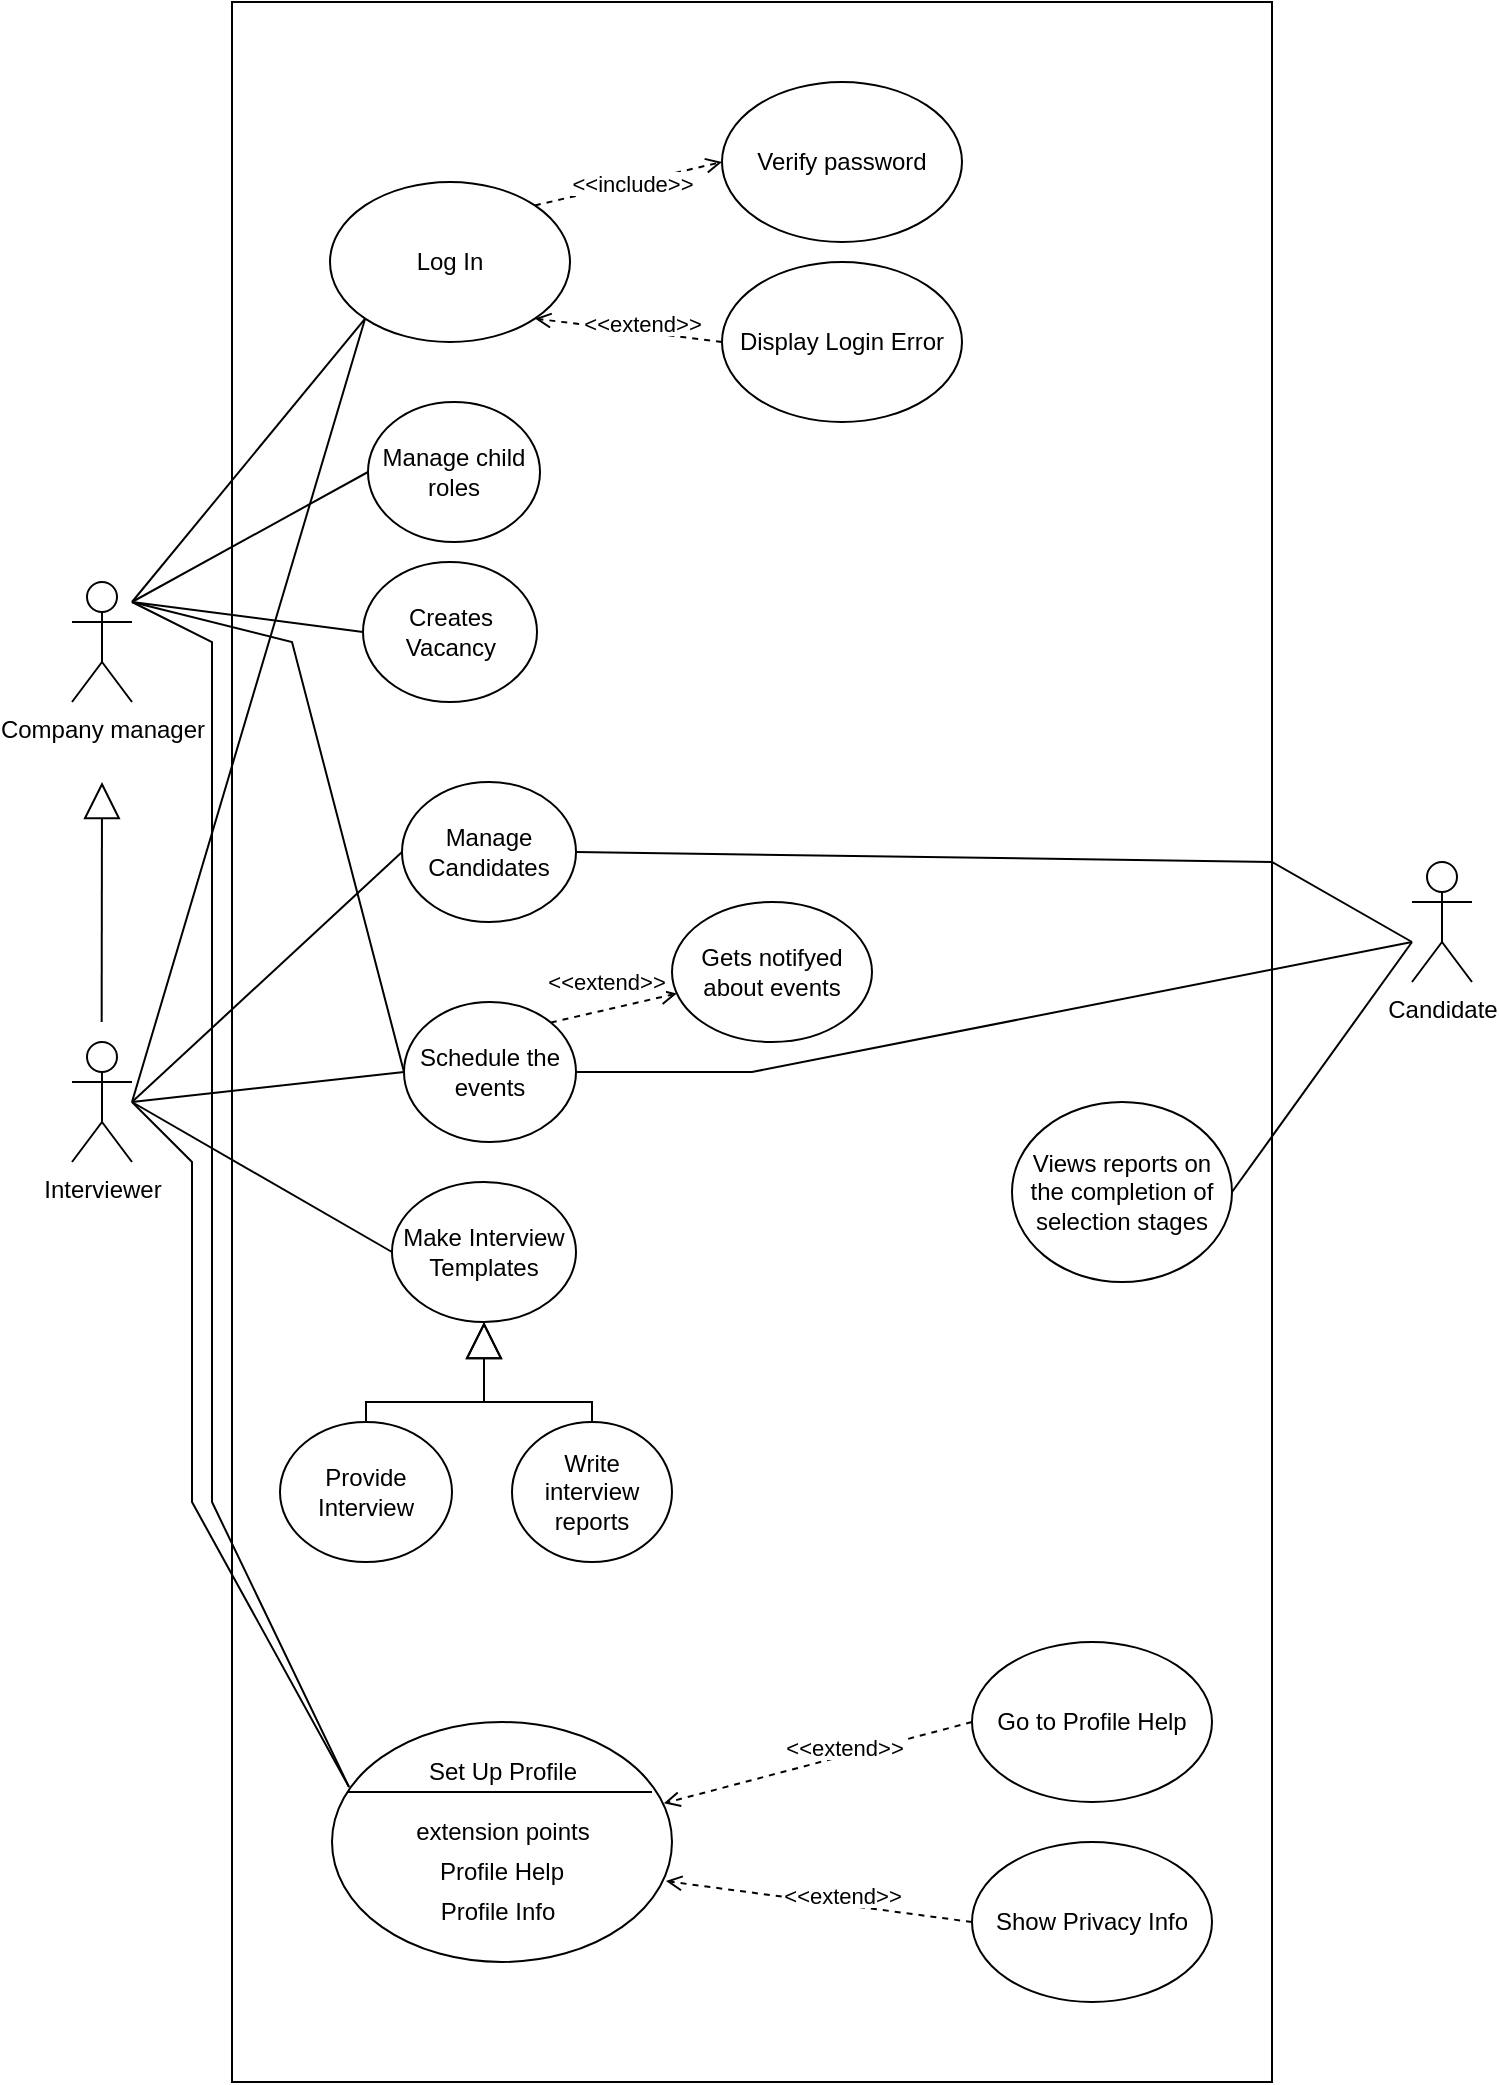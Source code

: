 <mxfile version="21.2.1" type="github">
  <diagram name="Сторінка-1" id="vEr370wJFSW2k6tx0dRK">
    <mxGraphModel dx="1195" dy="657" grid="1" gridSize="10" guides="1" tooltips="1" connect="1" arrows="1" fold="1" page="1" pageScale="1" pageWidth="827" pageHeight="1169" math="0" shadow="0">
      <root>
        <mxCell id="0" />
        <mxCell id="1" parent="0" />
        <mxCell id="T8q_feN1WCGOSKPOGe0s-36" value="" style="html=1;whiteSpace=wrap;movable=0;resizable=0;rotatable=0;deletable=0;editable=0;locked=1;connectable=0;" parent="1" vertex="1">
          <mxGeometry x="250" width="520" height="1040" as="geometry" />
        </mxCell>
        <mxCell id="T8q_feN1WCGOSKPOGe0s-1" value="Company manager" style="shape=umlActor;verticalLabelPosition=bottom;verticalAlign=top;html=1;outlineConnect=0;" parent="1" vertex="1">
          <mxGeometry x="170" y="290" width="30" height="60" as="geometry" />
        </mxCell>
        <mxCell id="T8q_feN1WCGOSKPOGe0s-3" value="Candidate" style="shape=umlActor;verticalLabelPosition=bottom;verticalAlign=top;html=1;outlineConnect=0;" parent="1" vertex="1">
          <mxGeometry x="840" y="430" width="30" height="60" as="geometry" />
        </mxCell>
        <mxCell id="T8q_feN1WCGOSKPOGe0s-5" value="Make Interview Templates" style="ellipse;whiteSpace=wrap;html=1;" parent="1" vertex="1">
          <mxGeometry x="330" y="590" width="92" height="70" as="geometry" />
        </mxCell>
        <mxCell id="T8q_feN1WCGOSKPOGe0s-6" value="Interviewer" style="shape=umlActor;verticalLabelPosition=bottom;verticalAlign=top;html=1;" parent="1" vertex="1">
          <mxGeometry x="170" y="520" width="30" height="60" as="geometry" />
        </mxCell>
        <mxCell id="T8q_feN1WCGOSKPOGe0s-7" value="Creates Vacancy" style="ellipse;whiteSpace=wrap;html=1;" parent="1" vertex="1">
          <mxGeometry x="315.5" y="280" width="87" height="70" as="geometry" />
        </mxCell>
        <mxCell id="T8q_feN1WCGOSKPOGe0s-9" value="Manage Candidates" style="ellipse;whiteSpace=wrap;html=1;" parent="1" vertex="1">
          <mxGeometry x="335" y="390" width="87" height="70" as="geometry" />
        </mxCell>
        <mxCell id="T8q_feN1WCGOSKPOGe0s-10" value="Provide Interview" style="ellipse;whiteSpace=wrap;html=1;" parent="1" vertex="1">
          <mxGeometry x="274" y="710" width="86" height="70" as="geometry" />
        </mxCell>
        <mxCell id="T8q_feN1WCGOSKPOGe0s-12" value="Write interview reports" style="ellipse;whiteSpace=wrap;html=1;" parent="1" vertex="1">
          <mxGeometry x="390" y="710" width="80" height="70" as="geometry" />
        </mxCell>
        <mxCell id="T8q_feN1WCGOSKPOGe0s-17" value="Views reports on the completion of selection stages" style="ellipse;whiteSpace=wrap;html=1;" parent="1" vertex="1">
          <mxGeometry x="640" y="550" width="110" height="90" as="geometry" />
        </mxCell>
        <mxCell id="T8q_feN1WCGOSKPOGe0s-18" value="Manage&amp;nbsp;child roles" style="ellipse;whiteSpace=wrap;html=1;" parent="1" vertex="1">
          <mxGeometry x="318" y="200" width="86" height="70" as="geometry" />
        </mxCell>
        <mxCell id="T8q_feN1WCGOSKPOGe0s-34" value="Schedule the events" style="ellipse;whiteSpace=wrap;html=1;" parent="1" vertex="1">
          <mxGeometry x="336" y="500" width="86" height="70" as="geometry" />
        </mxCell>
        <mxCell id="u7Z41RERfEImIKBJGVH3-4" value="Log In" style="ellipse;whiteSpace=wrap;html=1;" parent="1" vertex="1">
          <mxGeometry x="299" y="90" width="120" height="80" as="geometry" />
        </mxCell>
        <mxCell id="u7Z41RERfEImIKBJGVH3-17" value="Gets notifyed about events" style="ellipse;whiteSpace=wrap;html=1;" parent="1" vertex="1">
          <mxGeometry x="470" y="450" width="100" height="70" as="geometry" />
        </mxCell>
        <mxCell id="u7Z41RERfEImIKBJGVH3-31" value="Verify password" style="ellipse;whiteSpace=wrap;html=1;" parent="1" vertex="1">
          <mxGeometry x="495" y="40" width="120" height="80" as="geometry" />
        </mxCell>
        <mxCell id="u7Z41RERfEImIKBJGVH3-32" value="Display Login Error" style="ellipse;whiteSpace=wrap;html=1;" parent="1" vertex="1">
          <mxGeometry x="495" y="130" width="120" height="80" as="geometry" />
        </mxCell>
        <mxCell id="u7Z41RERfEImIKBJGVH3-37" value="&lt;span style=&quot;background-color: rgb(255, 255, 255);&quot;&gt;&amp;lt;&amp;lt;include&amp;gt;&amp;gt;&lt;/span&gt;" style="html=1;verticalAlign=bottom;labelBackgroundColor=none;endArrow=open;endFill=0;dashed=1;rounded=0;entryX=0;entryY=0.5;entryDx=0;entryDy=0;exitX=1;exitY=0;exitDx=0;exitDy=0;" parent="1" source="u7Z41RERfEImIKBJGVH3-4" target="u7Z41RERfEImIKBJGVH3-31" edge="1">
          <mxGeometry x="-0.002" y="-9" width="160" relative="1" as="geometry">
            <mxPoint x="205" y="160" as="sourcePoint" />
            <mxPoint x="365" y="160" as="targetPoint" />
            <mxPoint as="offset" />
          </mxGeometry>
        </mxCell>
        <mxCell id="u7Z41RERfEImIKBJGVH3-38" value="&lt;span style=&quot;background-color: rgb(255, 255, 255);&quot;&gt;&amp;lt;&amp;lt;extend&amp;gt;&amp;gt;&lt;/span&gt;" style="html=1;verticalAlign=bottom;labelBackgroundColor=none;endArrow=open;endFill=0;dashed=1;rounded=0;entryX=1;entryY=1;entryDx=0;entryDy=0;exitX=0;exitY=0.5;exitDx=0;exitDy=0;" parent="1" source="u7Z41RERfEImIKBJGVH3-32" target="u7Z41RERfEImIKBJGVH3-4" edge="1">
          <mxGeometry x="-0.158" y="5" width="160" relative="1" as="geometry">
            <mxPoint x="205" y="160" as="sourcePoint" />
            <mxPoint x="365" y="160" as="targetPoint" />
            <mxPoint as="offset" />
          </mxGeometry>
        </mxCell>
        <mxCell id="u7Z41RERfEImIKBJGVH3-39" value="" style="shape=ellipse;container=1;horizontal=1;horizontalStack=0;resizeParent=1;resizeParentMax=0;resizeLast=0;html=1;dashed=0;collapsible=0;movable=1;resizable=1;rotatable=1;deletable=1;editable=1;locked=0;connectable=1;" parent="1" vertex="1">
          <mxGeometry x="300" y="860" width="170" height="120" as="geometry" />
        </mxCell>
        <mxCell id="u7Z41RERfEImIKBJGVH3-40" value="Set Up Profile" style="html=1;strokeColor=none;fillColor=none;align=center;verticalAlign=middle;rotatable=1;whiteSpace=wrap;movable=1;resizable=1;deletable=1;editable=1;locked=0;connectable=1;" parent="u7Z41RERfEImIKBJGVH3-39" vertex="1">
          <mxGeometry x="8.5" y="10" width="153" height="30" as="geometry" />
        </mxCell>
        <mxCell id="u7Z41RERfEImIKBJGVH3-41" value="" style="line;strokeWidth=1;fillColor=none;rotatable=1;labelPosition=right;points=[];portConstraint=eastwest;dashed=0;resizeWidth=1;movable=1;resizable=1;deletable=1;editable=1;locked=0;connectable=1;" parent="u7Z41RERfEImIKBJGVH3-39" vertex="1">
          <mxGeometry x="7.65" y="30" width="152.35" height="10" as="geometry" />
        </mxCell>
        <mxCell id="u7Z41RERfEImIKBJGVH3-42" value="extension points" style="text;html=1;align=center;verticalAlign=middle;rotatable=1;fillColor=none;strokeColor=none;whiteSpace=wrap;movable=1;resizable=1;deletable=1;editable=1;locked=0;connectable=1;" parent="u7Z41RERfEImIKBJGVH3-39" vertex="1">
          <mxGeometry x="8.5" y="40" width="153" height="30" as="geometry" />
        </mxCell>
        <mxCell id="u7Z41RERfEImIKBJGVH3-43" value="Profile Help" style="text;html=1;align=center;verticalAlign=middle;rotatable=1;spacingLeft=25;fillColor=none;strokeColor=none;whiteSpace=wrap;movable=1;resizable=1;deletable=1;editable=1;locked=0;connectable=1;" parent="u7Z41RERfEImIKBJGVH3-39" vertex="1">
          <mxGeometry x="-4" y="60" width="153" height="30" as="geometry" />
        </mxCell>
        <mxCell id="u7Z41RERfEImIKBJGVH3-44" value="Profile Info" style="text;html=1;align=center;verticalAlign=middle;rotatable=1;spacingLeft=25;fillColor=none;strokeColor=none;whiteSpace=wrap;movable=1;resizable=1;deletable=1;editable=1;locked=0;connectable=1;" parent="u7Z41RERfEImIKBJGVH3-39" vertex="1">
          <mxGeometry x="-6" y="80" width="153" height="30" as="geometry" />
        </mxCell>
        <mxCell id="u7Z41RERfEImIKBJGVH3-45" value="Show Privacy Info" style="ellipse;whiteSpace=wrap;html=1;" parent="1" vertex="1">
          <mxGeometry x="620" y="920" width="120" height="80" as="geometry" />
        </mxCell>
        <mxCell id="u7Z41RERfEImIKBJGVH3-46" value="Go to Profile Help" style="ellipse;whiteSpace=wrap;html=1;" parent="1" vertex="1">
          <mxGeometry x="620" y="820" width="120" height="80" as="geometry" />
        </mxCell>
        <mxCell id="u7Z41RERfEImIKBJGVH3-47" value="&lt;span style=&quot;background-color: rgb(255, 255, 255);&quot;&gt;&amp;lt;&amp;lt;extend&amp;gt;&amp;gt;&lt;/span&gt;" style="html=1;verticalAlign=bottom;labelBackgroundColor=none;endArrow=open;endFill=0;dashed=1;rounded=0;entryX=0.976;entryY=0.339;entryDx=0;entryDy=0;exitX=0;exitY=0.5;exitDx=0;exitDy=0;entryPerimeter=0;" parent="1" source="u7Z41RERfEImIKBJGVH3-46" target="u7Z41RERfEImIKBJGVH3-39" edge="1">
          <mxGeometry x="-0.158" y="5" width="160" relative="1" as="geometry">
            <mxPoint x="600" y="866" as="sourcePoint" />
            <mxPoint x="506" y="854" as="targetPoint" />
            <mxPoint as="offset" />
          </mxGeometry>
        </mxCell>
        <mxCell id="u7Z41RERfEImIKBJGVH3-48" value="&lt;span style=&quot;background-color: rgb(255, 255, 255);&quot;&gt;&amp;lt;&amp;lt;extend&amp;gt;&amp;gt;&lt;/span&gt;" style="html=1;verticalAlign=bottom;labelBackgroundColor=none;endArrow=open;endFill=0;dashed=1;rounded=0;entryX=0.982;entryY=0.663;entryDx=0;entryDy=0;exitX=0;exitY=0.5;exitDx=0;exitDy=0;entryPerimeter=0;" parent="1" source="u7Z41RERfEImIKBJGVH3-45" target="u7Z41RERfEImIKBJGVH3-39" edge="1">
          <mxGeometry x="-0.158" y="5" width="160" relative="1" as="geometry">
            <mxPoint x="630" y="870" as="sourcePoint" />
            <mxPoint x="442" y="901" as="targetPoint" />
            <mxPoint as="offset" />
          </mxGeometry>
        </mxCell>
        <mxCell id="u7Z41RERfEImIKBJGVH3-49" value="" style="endArrow=block;endSize=16;endFill=0;html=1;rounded=0;entryX=0.5;entryY=1;entryDx=0;entryDy=0;exitX=0.5;exitY=0;exitDx=0;exitDy=0;" parent="1" source="T8q_feN1WCGOSKPOGe0s-10" edge="1">
          <mxGeometry width="160" relative="1" as="geometry">
            <mxPoint x="317" y="680.0" as="sourcePoint" />
            <mxPoint x="376.0" y="660.0" as="targetPoint" />
            <Array as="points">
              <mxPoint x="317" y="700" />
              <mxPoint x="376" y="700" />
            </Array>
          </mxGeometry>
        </mxCell>
        <mxCell id="u7Z41RERfEImIKBJGVH3-50" value="" style="endArrow=block;endSize=16;endFill=0;html=1;rounded=0;exitX=0.5;exitY=0;exitDx=0;exitDy=0;" parent="1" source="T8q_feN1WCGOSKPOGe0s-12" edge="1">
          <mxGeometry width="160" relative="1" as="geometry">
            <mxPoint x="426" y="680.0" as="sourcePoint" />
            <mxPoint x="376" y="660" as="targetPoint" />
            <Array as="points">
              <mxPoint x="430" y="700" />
              <mxPoint x="376" y="700" />
            </Array>
          </mxGeometry>
        </mxCell>
        <mxCell id="u7Z41RERfEImIKBJGVH3-53" value="" style="endArrow=none;startArrow=none;endFill=0;startFill=0;endSize=8;html=1;verticalAlign=bottom;labelBackgroundColor=none;strokeWidth=1;rounded=0;exitX=1;exitY=0.5;exitDx=0;exitDy=0;" parent="1" source="T8q_feN1WCGOSKPOGe0s-17" edge="1">
          <mxGeometry width="160" relative="1" as="geometry">
            <mxPoint x="490" y="640" as="sourcePoint" />
            <mxPoint x="840" y="470" as="targetPoint" />
          </mxGeometry>
        </mxCell>
        <mxCell id="u7Z41RERfEImIKBJGVH3-56" value="" style="endArrow=none;startArrow=none;endFill=0;startFill=0;endSize=8;html=1;verticalAlign=bottom;labelBackgroundColor=none;strokeWidth=1;rounded=0;entryX=0;entryY=0.5;entryDx=0;entryDy=0;" parent="1" target="T8q_feN1WCGOSKPOGe0s-34" edge="1">
          <mxGeometry width="160" relative="1" as="geometry">
            <mxPoint x="200" y="550" as="sourcePoint" />
            <mxPoint x="850" y="480" as="targetPoint" />
          </mxGeometry>
        </mxCell>
        <mxCell id="u7Z41RERfEImIKBJGVH3-57" value="" style="endArrow=none;startArrow=none;endFill=0;startFill=0;endSize=8;html=1;verticalAlign=bottom;labelBackgroundColor=none;strokeWidth=1;rounded=0;entryX=0;entryY=0.5;entryDx=0;entryDy=0;" parent="1" target="T8q_feN1WCGOSKPOGe0s-9" edge="1">
          <mxGeometry width="160" relative="1" as="geometry">
            <mxPoint x="200" y="550" as="sourcePoint" />
            <mxPoint x="343" y="545" as="targetPoint" />
          </mxGeometry>
        </mxCell>
        <mxCell id="u7Z41RERfEImIKBJGVH3-58" value="" style="endArrow=none;startArrow=none;endFill=0;startFill=0;endSize=8;html=1;verticalAlign=bottom;labelBackgroundColor=none;strokeWidth=1;rounded=0;entryX=0;entryY=0.5;entryDx=0;entryDy=0;" parent="1" target="T8q_feN1WCGOSKPOGe0s-5" edge="1">
          <mxGeometry width="160" relative="1" as="geometry">
            <mxPoint x="200" y="550" as="sourcePoint" />
            <mxPoint x="342" y="455" as="targetPoint" />
          </mxGeometry>
        </mxCell>
        <mxCell id="u7Z41RERfEImIKBJGVH3-59" value="" style="endArrow=none;startArrow=none;endFill=0;startFill=0;endSize=8;html=1;verticalAlign=bottom;labelBackgroundColor=none;strokeWidth=1;rounded=0;exitX=1;exitY=0.5;exitDx=0;exitDy=0;" parent="1" source="T8q_feN1WCGOSKPOGe0s-9" edge="1">
          <mxGeometry width="160" relative="1" as="geometry">
            <mxPoint x="220" y="570" as="sourcePoint" />
            <mxPoint x="840" y="470" as="targetPoint" />
            <Array as="points">
              <mxPoint x="770" y="430" />
            </Array>
          </mxGeometry>
        </mxCell>
        <mxCell id="u7Z41RERfEImIKBJGVH3-60" value="" style="endArrow=none;startArrow=none;endFill=0;startFill=0;endSize=8;html=1;verticalAlign=bottom;labelBackgroundColor=none;strokeWidth=1;rounded=0;entryX=1;entryY=0.5;entryDx=0;entryDy=0;" parent="1" target="T8q_feN1WCGOSKPOGe0s-34" edge="1">
          <mxGeometry width="160" relative="1" as="geometry">
            <mxPoint x="840" y="470" as="sourcePoint" />
            <mxPoint x="362" y="475" as="targetPoint" />
            <Array as="points">
              <mxPoint x="510" y="535" />
            </Array>
          </mxGeometry>
        </mxCell>
        <mxCell id="u7Z41RERfEImIKBJGVH3-61" value="" style="endArrow=block;endSize=16;endFill=0;html=1;rounded=0;" parent="1" edge="1">
          <mxGeometry width="160" relative="1" as="geometry">
            <mxPoint x="184.83" y="510" as="sourcePoint" />
            <mxPoint x="185" y="390" as="targetPoint" />
            <Array as="points" />
          </mxGeometry>
        </mxCell>
        <mxCell id="u7Z41RERfEImIKBJGVH3-64" value="" style="endArrow=none;startArrow=none;endFill=0;startFill=0;endSize=8;html=1;verticalAlign=bottom;labelBackgroundColor=none;strokeWidth=1;rounded=0;entryX=0;entryY=1;entryDx=0;entryDy=0;" parent="1" target="u7Z41RERfEImIKBJGVH3-4" edge="1">
          <mxGeometry width="160" relative="1" as="geometry">
            <mxPoint x="200" y="300" as="sourcePoint" />
            <mxPoint x="309" y="10" as="targetPoint" />
          </mxGeometry>
        </mxCell>
        <mxCell id="u7Z41RERfEImIKBJGVH3-66" value="" style="endArrow=none;startArrow=none;endFill=0;startFill=0;endSize=8;html=1;verticalAlign=bottom;labelBackgroundColor=none;strokeWidth=1;rounded=0;entryX=0;entryY=1;entryDx=0;entryDy=0;" parent="1" target="u7Z41RERfEImIKBJGVH3-4" edge="1">
          <mxGeometry width="160" relative="1" as="geometry">
            <mxPoint x="200" y="550" as="sourcePoint" />
            <mxPoint x="329" y="30" as="targetPoint" />
          </mxGeometry>
        </mxCell>
        <mxCell id="u7Z41RERfEImIKBJGVH3-67" value="" style="endArrow=none;startArrow=none;endFill=0;startFill=0;endSize=8;html=1;verticalAlign=bottom;labelBackgroundColor=none;strokeWidth=1;rounded=0;entryX=0;entryY=0.5;entryDx=0;entryDy=0;" parent="1" target="T8q_feN1WCGOSKPOGe0s-18" edge="1">
          <mxGeometry width="160" relative="1" as="geometry">
            <mxPoint x="200" y="300" as="sourcePoint" />
            <mxPoint x="327" y="38" as="targetPoint" />
          </mxGeometry>
        </mxCell>
        <mxCell id="u7Z41RERfEImIKBJGVH3-68" value="" style="endArrow=none;startArrow=none;endFill=0;startFill=0;endSize=8;html=1;verticalAlign=bottom;labelBackgroundColor=none;strokeWidth=1;rounded=0;entryX=0;entryY=0.5;entryDx=0;entryDy=0;" parent="1" target="T8q_feN1WCGOSKPOGe0s-7" edge="1">
          <mxGeometry width="160" relative="1" as="geometry">
            <mxPoint x="200" y="300" as="sourcePoint" />
            <mxPoint x="328" y="245" as="targetPoint" />
          </mxGeometry>
        </mxCell>
        <mxCell id="u7Z41RERfEImIKBJGVH3-69" value="" style="endArrow=none;startArrow=none;endFill=0;startFill=0;endSize=8;html=1;verticalAlign=bottom;labelBackgroundColor=none;strokeWidth=1;rounded=0;exitX=0;exitY=0.75;exitDx=0;exitDy=0;" parent="1" source="u7Z41RERfEImIKBJGVH3-40" edge="1">
          <mxGeometry width="160" relative="1" as="geometry">
            <mxPoint x="398" y="866" as="sourcePoint" />
            <mxPoint x="200" y="300" as="targetPoint" />
            <Array as="points">
              <mxPoint x="240" y="750" />
              <mxPoint x="240" y="320" />
            </Array>
          </mxGeometry>
        </mxCell>
        <mxCell id="u7Z41RERfEImIKBJGVH3-71" value="" style="endArrow=none;startArrow=none;endFill=0;startFill=0;endSize=8;html=1;verticalAlign=bottom;labelBackgroundColor=none;strokeWidth=1;rounded=0;entryX=0;entryY=0.75;entryDx=0;entryDy=0;" parent="1" target="u7Z41RERfEImIKBJGVH3-40" edge="1">
          <mxGeometry width="160" relative="1" as="geometry">
            <mxPoint x="200" y="550" as="sourcePoint" />
            <mxPoint x="342" y="455" as="targetPoint" />
            <Array as="points">
              <mxPoint x="230" y="580" />
              <mxPoint x="230" y="750" />
            </Array>
          </mxGeometry>
        </mxCell>
        <mxCell id="u7Z41RERfEImIKBJGVH3-72" value="" style="endArrow=none;startArrow=none;endFill=0;startFill=0;endSize=8;html=1;verticalAlign=bottom;labelBackgroundColor=none;strokeWidth=1;rounded=0;entryX=0;entryY=0.5;entryDx=0;entryDy=0;" parent="1" target="T8q_feN1WCGOSKPOGe0s-34" edge="1">
          <mxGeometry width="160" relative="1" as="geometry">
            <mxPoint x="200" y="300" as="sourcePoint" />
            <mxPoint x="325" y="325" as="targetPoint" />
            <Array as="points">
              <mxPoint x="280" y="320" />
            </Array>
          </mxGeometry>
        </mxCell>
        <mxCell id="B0yFS39Wh1yRxGh_ojIk-1" value="&lt;span style=&quot;background-color: rgb(255, 255, 255);&quot;&gt;&amp;lt;&amp;lt;extend&amp;gt;&amp;gt;&lt;/span&gt;" style="html=1;verticalAlign=bottom;labelBackgroundColor=none;endArrow=open;endFill=0;dashed=1;rounded=0;exitX=1;exitY=0;exitDx=0;exitDy=0;" edge="1" parent="1" source="T8q_feN1WCGOSKPOGe0s-34" target="u7Z41RERfEImIKBJGVH3-17">
          <mxGeometry x="-0.107" y="5" width="160" relative="1" as="geometry">
            <mxPoint x="505" y="180" as="sourcePoint" />
            <mxPoint x="411" y="168" as="targetPoint" />
            <mxPoint as="offset" />
          </mxGeometry>
        </mxCell>
      </root>
    </mxGraphModel>
  </diagram>
</mxfile>
